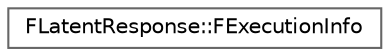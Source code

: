 digraph "Graphical Class Hierarchy"
{
 // INTERACTIVE_SVG=YES
 // LATEX_PDF_SIZE
  bgcolor="transparent";
  edge [fontname=Helvetica,fontsize=10,labelfontname=Helvetica,labelfontsize=10];
  node [fontname=Helvetica,fontsize=10,shape=box,height=0.2,width=0.4];
  rankdir="LR";
  Node0 [id="Node000000",label="FLatentResponse::FExecutionInfo",height=0.2,width=0.4,color="grey40", fillcolor="white", style="filled",URL="$d2/d4d/structFLatentResponse_1_1FExecutionInfo.html",tooltip=" "];
}

